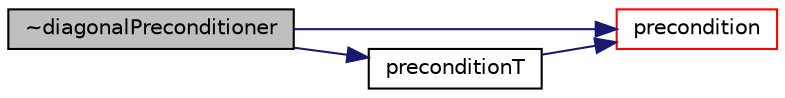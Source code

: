 digraph "~diagonalPreconditioner"
{
  bgcolor="transparent";
  edge [fontname="Helvetica",fontsize="10",labelfontname="Helvetica",labelfontsize="10"];
  node [fontname="Helvetica",fontsize="10",shape=record];
  rankdir="LR";
  Node1 [label="~diagonalPreconditioner",height=0.2,width=0.4,color="black", fillcolor="grey75", style="filled", fontcolor="black"];
  Node1 -> Node2 [color="midnightblue",fontsize="10",style="solid",fontname="Helvetica"];
  Node2 [label="precondition",height=0.2,width=0.4,color="red",URL="$a00522.html#a365a52f60a6c9be0a4775e814d50c2c7",tooltip="Return wA the preconditioned form of residual rA. "];
  Node1 -> Node3 [color="midnightblue",fontsize="10",style="solid",fontname="Helvetica"];
  Node3 [label="preconditionT",height=0.2,width=0.4,color="black",URL="$a00522.html#a144db0907c2d320167fdb79bf55e5572",tooltip="Return wT the transpose-matrix preconditioned form of residual rT. "];
  Node3 -> Node2 [color="midnightblue",fontsize="10",style="solid",fontname="Helvetica"];
}
